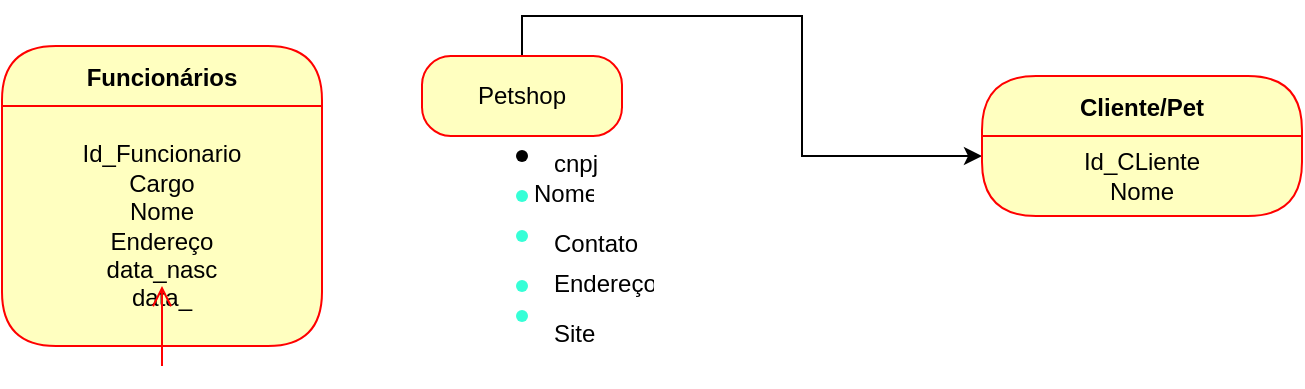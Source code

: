 <mxfile version="24.4.6" type="github">
  <diagram name="Página-1" id="f44fl8tfUImBq70gahhe">
    <mxGraphModel dx="996" dy="567" grid="1" gridSize="10" guides="1" tooltips="1" connect="1" arrows="1" fold="1" page="1" pageScale="1" pageWidth="827" pageHeight="1169" math="0" shadow="0">
      <root>
        <mxCell id="0" />
        <mxCell id="1" parent="0" />
        <mxCell id="dU_Yta5kn3XrWtWdLRXg-2" value="" style="shape=waypoint;sketch=0;fillStyle=solid;size=6;pointerEvents=1;points=[];fillColor=none;resizable=0;rotatable=0;perimeter=centerPerimeter;snapToPoint=1;" vertex="1" parent="1">
          <mxGeometry x="320" y="90" width="20" height="20" as="geometry" />
        </mxCell>
        <mxCell id="dU_Yta5kn3XrWtWdLRXg-3" value="" style="shape=waypoint;sketch=0;fillStyle=solid;size=6;pointerEvents=1;points=[];fillColor=none;resizable=0;rotatable=0;perimeter=centerPerimeter;snapToPoint=1;strokeColor=#36FFD7;" vertex="1" parent="1">
          <mxGeometry x="320" y="110" width="20" height="20" as="geometry" />
        </mxCell>
        <mxCell id="dU_Yta5kn3XrWtWdLRXg-5" value="cnpj" style="text;strokeColor=none;fillColor=none;spacingLeft=4;spacingRight=4;overflow=hidden;rotatable=0;points=[[0,0.5],[1,0.5]];portConstraint=eastwest;fontSize=12;whiteSpace=wrap;html=1;" vertex="1" parent="1">
          <mxGeometry x="340" y="90" width="40" height="30" as="geometry" />
        </mxCell>
        <mxCell id="dU_Yta5kn3XrWtWdLRXg-6" value="Nome&lt;div&gt;&lt;br&gt;&lt;/div&gt;" style="text;strokeColor=none;fillColor=none;spacingLeft=4;spacingRight=4;overflow=hidden;rotatable=0;points=[[0,0.5],[1,0.5]];portConstraint=eastwest;fontSize=12;whiteSpace=wrap;html=1;" vertex="1" parent="1">
          <mxGeometry x="330" y="105" width="40" height="30" as="geometry" />
        </mxCell>
        <mxCell id="dU_Yta5kn3XrWtWdLRXg-7" value="&lt;div&gt;Contato&lt;/div&gt;" style="text;strokeColor=none;fillColor=none;spacingLeft=4;spacingRight=4;overflow=hidden;rotatable=0;points=[[0,0.5],[1,0.5]];portConstraint=eastwest;fontSize=12;whiteSpace=wrap;html=1;" vertex="1" parent="1">
          <mxGeometry x="340" y="130" width="60" height="30" as="geometry" />
        </mxCell>
        <mxCell id="dU_Yta5kn3XrWtWdLRXg-8" value="&lt;div&gt;Endereço&lt;/div&gt;" style="text;strokeColor=none;fillColor=none;spacingLeft=4;spacingRight=4;overflow=hidden;rotatable=0;points=[[0,0.5],[1,0.5]];portConstraint=eastwest;fontSize=12;whiteSpace=wrap;html=1;" vertex="1" parent="1">
          <mxGeometry x="340" y="150" width="60" height="30" as="geometry" />
        </mxCell>
        <mxCell id="dU_Yta5kn3XrWtWdLRXg-9" value="" style="shape=waypoint;sketch=0;fillStyle=solid;size=6;pointerEvents=1;points=[];fillColor=none;resizable=0;rotatable=0;perimeter=centerPerimeter;snapToPoint=1;strokeColor=#36FFD7;" vertex="1" parent="1">
          <mxGeometry x="320" y="130" width="20" height="20" as="geometry" />
        </mxCell>
        <mxCell id="dU_Yta5kn3XrWtWdLRXg-10" value="" style="shape=waypoint;sketch=0;fillStyle=solid;size=6;pointerEvents=1;points=[];fillColor=none;resizable=0;rotatable=0;perimeter=centerPerimeter;snapToPoint=1;strokeColor=#36FFD7;" vertex="1" parent="1">
          <mxGeometry x="320" y="155" width="20" height="20" as="geometry" />
        </mxCell>
        <mxCell id="dU_Yta5kn3XrWtWdLRXg-11" value="" style="shape=waypoint;sketch=0;fillStyle=solid;size=6;pointerEvents=1;points=[];fillColor=none;resizable=0;rotatable=0;perimeter=centerPerimeter;snapToPoint=1;strokeColor=#36FFD7;" vertex="1" parent="1">
          <mxGeometry x="320" y="170" width="20" height="20" as="geometry" />
        </mxCell>
        <mxCell id="dU_Yta5kn3XrWtWdLRXg-12" value="&lt;div&gt;Site&lt;/div&gt;" style="text;strokeColor=none;fillColor=none;spacingLeft=4;spacingRight=4;overflow=hidden;rotatable=0;points=[[0,0.5],[1,0.5]];portConstraint=eastwest;fontSize=12;whiteSpace=wrap;html=1;" vertex="1" parent="1">
          <mxGeometry x="340" y="175" width="60" height="30" as="geometry" />
        </mxCell>
        <mxCell id="dU_Yta5kn3XrWtWdLRXg-26" style="edgeStyle=orthogonalEdgeStyle;rounded=0;orthogonalLoop=1;jettySize=auto;html=1;" edge="1" parent="1">
          <mxGeometry relative="1" as="geometry">
            <mxPoint x="590" y="85" as="sourcePoint" />
            <mxPoint x="590" y="85" as="targetPoint" />
          </mxGeometry>
        </mxCell>
        <mxCell id="dU_Yta5kn3XrWtWdLRXg-38" style="edgeStyle=orthogonalEdgeStyle;rounded=0;orthogonalLoop=1;jettySize=auto;html=1;exitX=0.5;exitY=0;exitDx=0;exitDy=0;entryX=0;entryY=0.25;entryDx=0;entryDy=0;" edge="1" parent="1" source="dU_Yta5kn3XrWtWdLRXg-28" target="dU_Yta5kn3XrWtWdLRXg-31">
          <mxGeometry relative="1" as="geometry" />
        </mxCell>
        <mxCell id="dU_Yta5kn3XrWtWdLRXg-28" value="Petshop" style="rounded=1;whiteSpace=wrap;html=1;arcSize=36;fontColor=#000000;fillColor=#ffffc0;strokeColor=#ff0000;" vertex="1" parent="1">
          <mxGeometry x="280" y="50" width="100" height="40" as="geometry" />
        </mxCell>
        <mxCell id="dU_Yta5kn3XrWtWdLRXg-30" value="Cliente/Pet" style="swimlane;fontStyle=1;align=center;verticalAlign=middle;childLayout=stackLayout;horizontal=1;startSize=30;horizontalStack=0;resizeParent=0;resizeLast=1;container=0;fontColor=#000000;collapsible=0;rounded=1;arcSize=30;strokeColor=#ff0000;fillColor=#ffffc0;swimlaneFillColor=#ffffc0;dropTarget=0;" vertex="1" parent="1">
          <mxGeometry x="560" y="60" width="160" height="70" as="geometry" />
        </mxCell>
        <mxCell id="dU_Yta5kn3XrWtWdLRXg-31" value="Id_CLiente&lt;br&gt;Nome" style="text;html=1;strokeColor=none;fillColor=none;align=center;verticalAlign=middle;spacingLeft=4;spacingRight=4;whiteSpace=wrap;overflow=hidden;rotatable=0;fontColor=#000000;" vertex="1" parent="dU_Yta5kn3XrWtWdLRXg-30">
          <mxGeometry y="30" width="160" height="40" as="geometry" />
        </mxCell>
        <mxCell id="dU_Yta5kn3XrWtWdLRXg-40" value="Funcionários" style="swimlane;fontStyle=1;align=center;verticalAlign=middle;childLayout=stackLayout;horizontal=1;startSize=30;horizontalStack=0;resizeParent=0;resizeLast=1;container=0;fontColor=#000000;collapsible=0;rounded=1;arcSize=30;strokeColor=#ff0000;fillColor=#ffffc0;swimlaneFillColor=#ffffc0;dropTarget=0;" vertex="1" parent="1">
          <mxGeometry x="70" y="45" width="160" height="150" as="geometry" />
        </mxCell>
        <mxCell id="dU_Yta5kn3XrWtWdLRXg-41" value="Id_Funcionario&lt;br&gt;Cargo&lt;br&gt;Nome&lt;br&gt;Endereço&lt;br&gt;data_nasc&lt;div&gt;data_&lt;/div&gt;" style="text;html=1;strokeColor=none;fillColor=none;align=center;verticalAlign=middle;spacingLeft=4;spacingRight=4;whiteSpace=wrap;overflow=hidden;rotatable=0;fontColor=#000000;" vertex="1" parent="dU_Yta5kn3XrWtWdLRXg-40">
          <mxGeometry y="30" width="160" height="120" as="geometry" />
        </mxCell>
        <mxCell id="dU_Yta5kn3XrWtWdLRXg-42" value="" style="edgeStyle=orthogonalEdgeStyle;html=1;verticalAlign=bottom;endArrow=open;endSize=8;strokeColor=#ff0000;rounded=0;" edge="1" source="dU_Yta5kn3XrWtWdLRXg-40" parent="1">
          <mxGeometry relative="1" as="geometry">
            <mxPoint x="150" y="165" as="targetPoint" />
          </mxGeometry>
        </mxCell>
      </root>
    </mxGraphModel>
  </diagram>
</mxfile>
